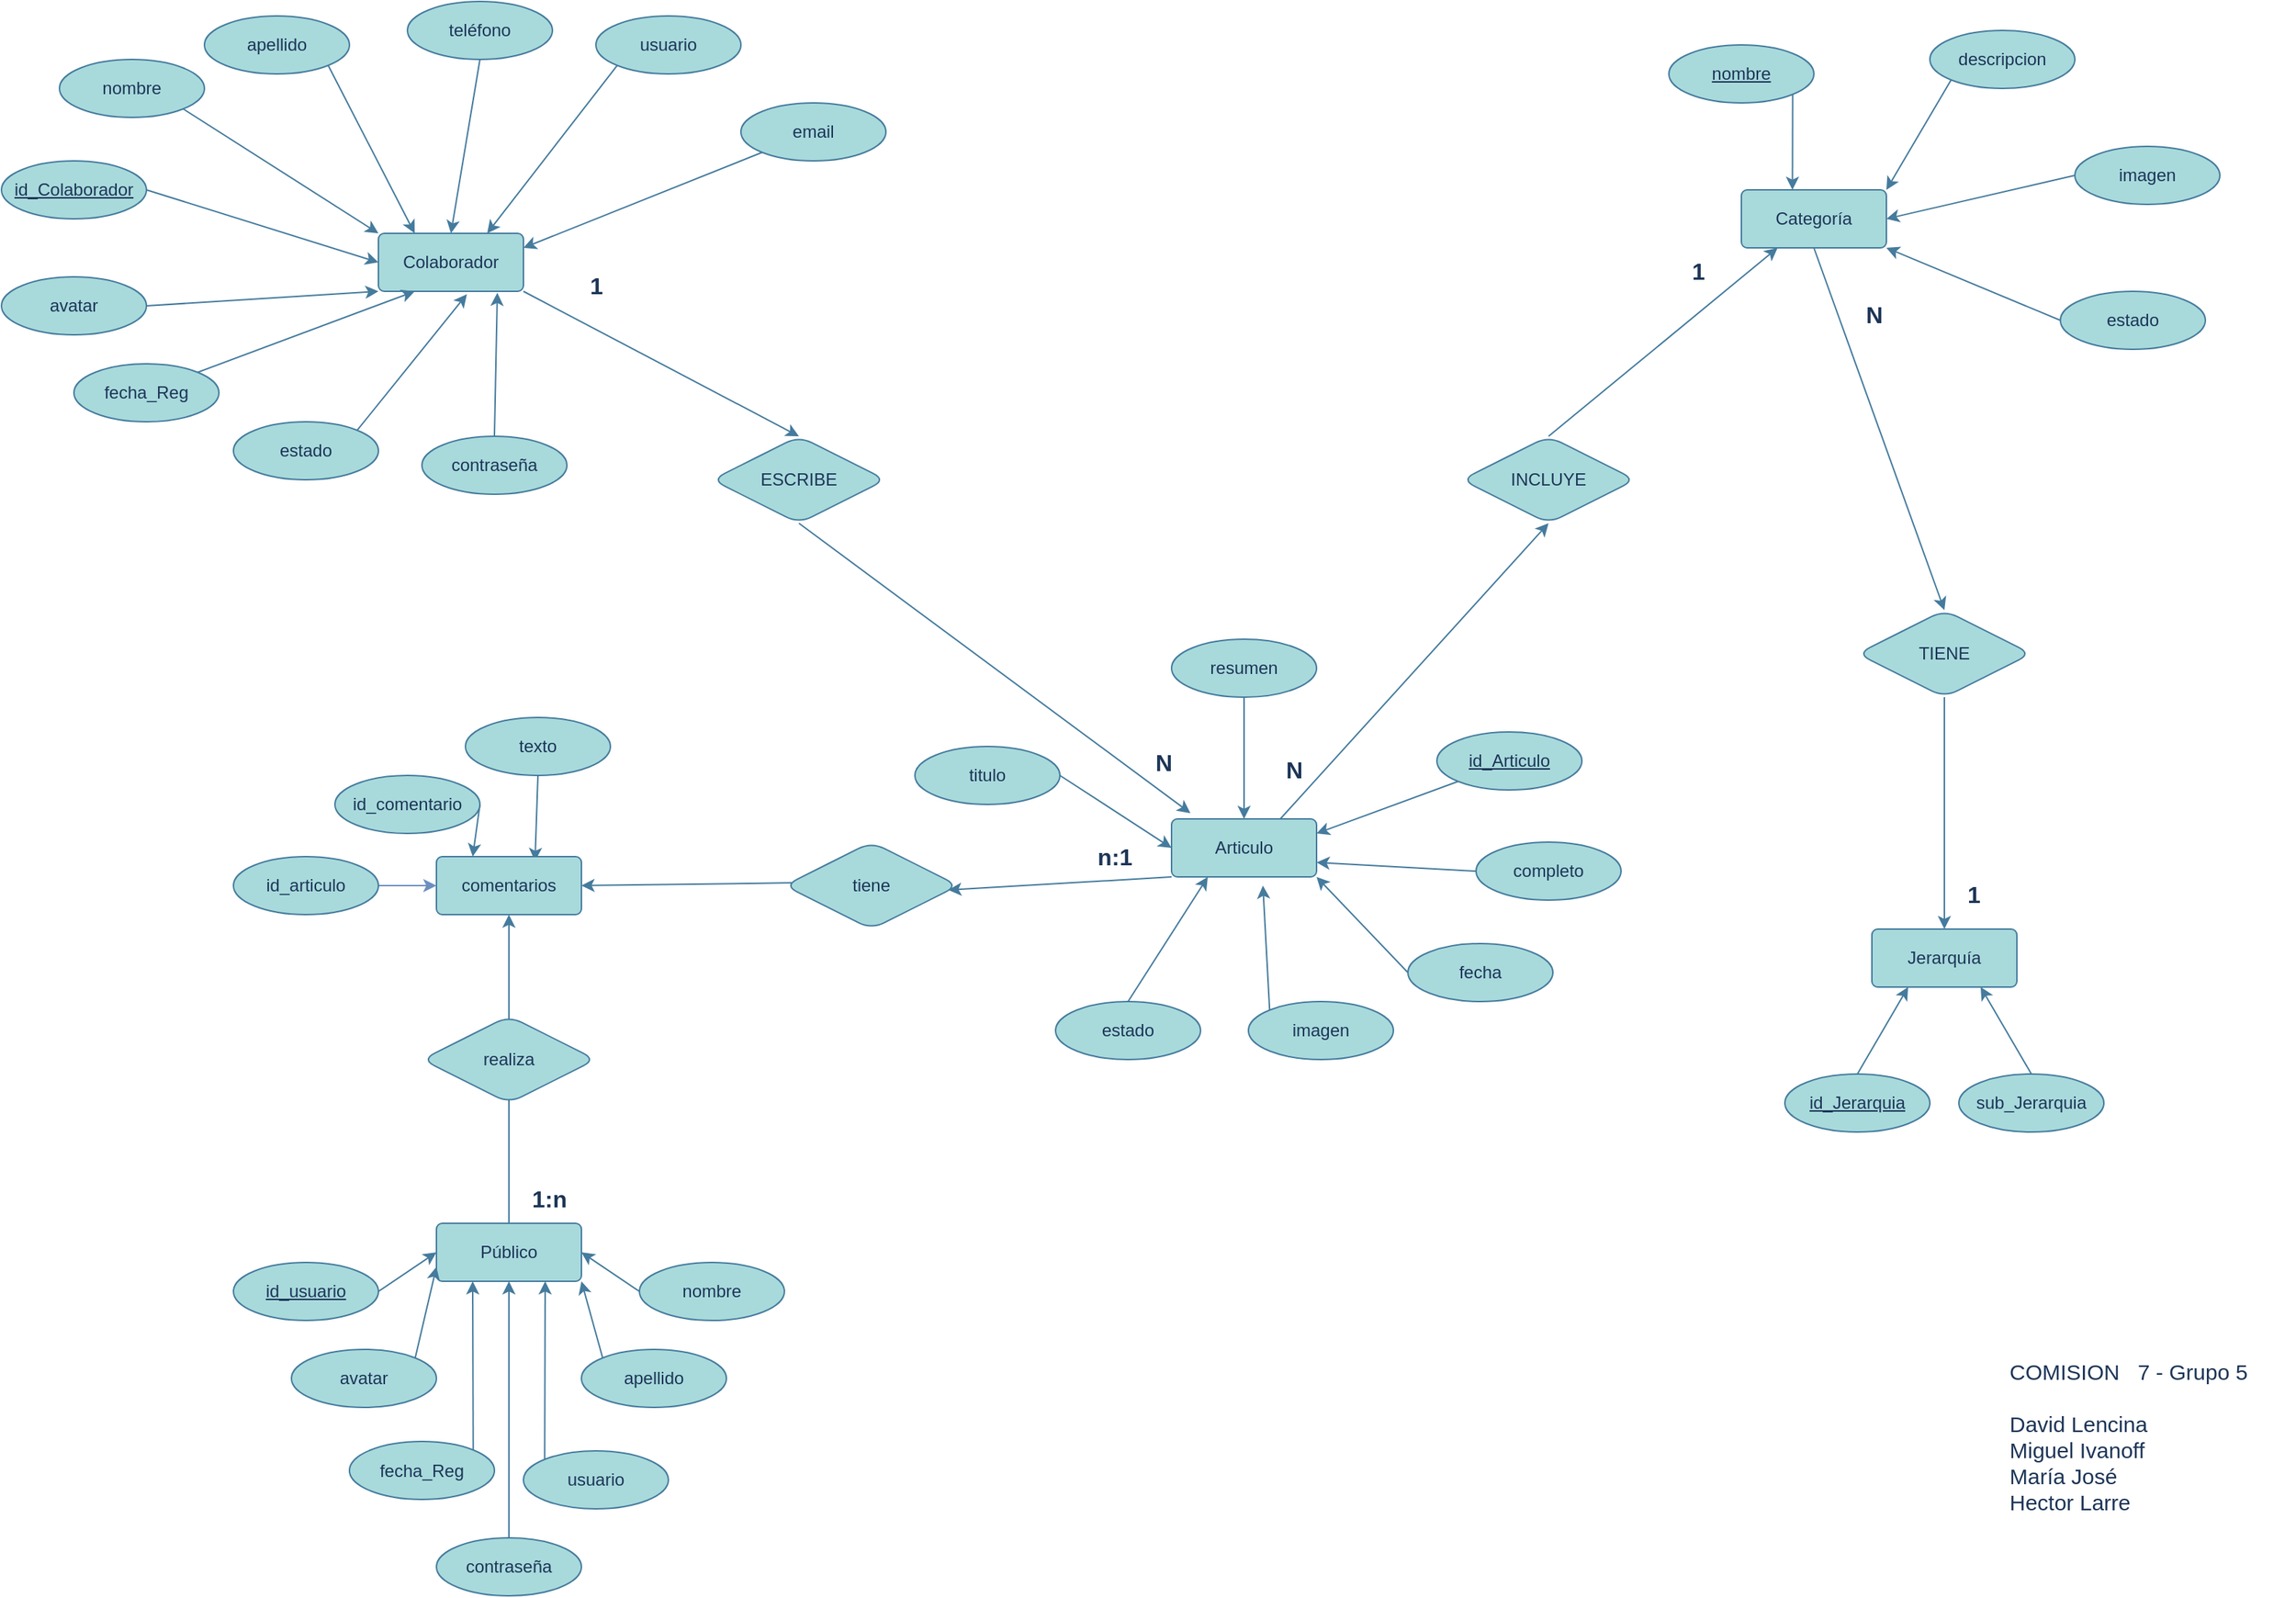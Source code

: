 <mxfile version="21.2.8" type="device">
  <diagram name="Página-1" id="KMNJWnfZoJ_QX7EdaWYS">
    <mxGraphModel dx="778" dy="512" grid="1" gridSize="10" guides="1" tooltips="1" connect="1" arrows="1" fold="1" page="1" pageScale="1" pageWidth="1654" pageHeight="1169" math="0" shadow="0">
      <root>
        <mxCell id="0" />
        <mxCell id="1" parent="0" />
        <mxCell id="n2WPIKl7ri1R_AjDJzSK-76" style="edgeStyle=none;rounded=1;orthogonalLoop=1;jettySize=auto;html=1;exitX=1;exitY=1;exitDx=0;exitDy=0;entryX=0.5;entryY=0;entryDx=0;entryDy=0;labelBackgroundColor=none;strokeColor=#457B9D;fontColor=default;" parent="1" source="n2WPIKl7ri1R_AjDJzSK-1" target="n2WPIKl7ri1R_AjDJzSK-75" edge="1">
          <mxGeometry relative="1" as="geometry" />
        </mxCell>
        <mxCell id="n2WPIKl7ri1R_AjDJzSK-1" value="Colaborador" style="rounded=1;arcSize=10;whiteSpace=wrap;html=1;align=center;labelBackgroundColor=none;fillColor=#A8DADC;strokeColor=#457B9D;fontColor=#1D3557;" parent="1" vertex="1">
          <mxGeometry x="310" y="200" width="100" height="40" as="geometry" />
        </mxCell>
        <mxCell id="n2WPIKl7ri1R_AjDJzSK-74" style="edgeStyle=none;rounded=1;orthogonalLoop=1;jettySize=auto;html=1;exitX=0.75;exitY=0;exitDx=0;exitDy=0;entryX=0.5;entryY=1;entryDx=0;entryDy=0;labelBackgroundColor=none;strokeColor=#457B9D;fontColor=default;" parent="1" source="n2WPIKl7ri1R_AjDJzSK-2" target="n2WPIKl7ri1R_AjDJzSK-72" edge="1">
          <mxGeometry relative="1" as="geometry" />
        </mxCell>
        <mxCell id="n2WPIKl7ri1R_AjDJzSK-2" value="Articulo" style="rounded=1;arcSize=10;whiteSpace=wrap;html=1;align=center;labelBackgroundColor=none;fillColor=#A8DADC;strokeColor=#457B9D;fontColor=#1D3557;" parent="1" vertex="1">
          <mxGeometry x="857" y="604" width="100" height="40" as="geometry" />
        </mxCell>
        <mxCell id="n2WPIKl7ri1R_AjDJzSK-79" style="edgeStyle=none;rounded=1;orthogonalLoop=1;jettySize=auto;html=1;exitX=0.5;exitY=0;exitDx=0;exitDy=0;entryX=0.5;entryY=1;entryDx=0;entryDy=0;labelBackgroundColor=none;strokeColor=#457B9D;fontColor=default;" parent="1" source="n2WPIKl7ri1R_AjDJzSK-3" target="0cG1t14JunBqy3VzTGJ5-1" edge="1">
          <mxGeometry relative="1" as="geometry" />
        </mxCell>
        <mxCell id="n2WPIKl7ri1R_AjDJzSK-3" value="Público" style="rounded=1;arcSize=10;whiteSpace=wrap;html=1;align=center;labelBackgroundColor=none;fillColor=#A8DADC;strokeColor=#457B9D;fontColor=#1D3557;" parent="1" vertex="1">
          <mxGeometry x="350" y="883" width="100" height="40" as="geometry" />
        </mxCell>
        <mxCell id="n2WPIKl7ri1R_AjDJzSK-71" style="edgeStyle=none;rounded=1;orthogonalLoop=1;jettySize=auto;html=1;exitX=0.5;exitY=1;exitDx=0;exitDy=0;entryX=0.5;entryY=0;entryDx=0;entryDy=0;labelBackgroundColor=none;strokeColor=#457B9D;fontColor=default;" parent="1" source="n2WPIKl7ri1R_AjDJzSK-4" target="n2WPIKl7ri1R_AjDJzSK-69" edge="1">
          <mxGeometry relative="1" as="geometry" />
        </mxCell>
        <mxCell id="n2WPIKl7ri1R_AjDJzSK-4" value="Categoría" style="rounded=1;arcSize=10;whiteSpace=wrap;html=1;align=center;labelBackgroundColor=none;fillColor=#A8DADC;strokeColor=#457B9D;fontColor=#1D3557;" parent="1" vertex="1">
          <mxGeometry x="1250" y="170" width="100" height="40" as="geometry" />
        </mxCell>
        <mxCell id="n2WPIKl7ri1R_AjDJzSK-5" value="Jerarquía" style="rounded=1;arcSize=10;whiteSpace=wrap;html=1;align=center;labelBackgroundColor=none;fillColor=#A8DADC;strokeColor=#457B9D;fontColor=#1D3557;" parent="1" vertex="1">
          <mxGeometry x="1340" y="680" width="100" height="40" as="geometry" />
        </mxCell>
        <mxCell id="n2WPIKl7ri1R_AjDJzSK-18" style="edgeStyle=none;rounded=1;orthogonalLoop=1;jettySize=auto;html=1;exitX=1;exitY=1;exitDx=0;exitDy=0;entryX=0;entryY=0;entryDx=0;entryDy=0;labelBackgroundColor=none;strokeColor=#457B9D;fontColor=default;" parent="1" source="n2WPIKl7ri1R_AjDJzSK-8" target="n2WPIKl7ri1R_AjDJzSK-1" edge="1">
          <mxGeometry relative="1" as="geometry" />
        </mxCell>
        <mxCell id="n2WPIKl7ri1R_AjDJzSK-8" value="nombre" style="ellipse;whiteSpace=wrap;html=1;align=center;labelBackgroundColor=none;fillColor=#A8DADC;strokeColor=#457B9D;fontColor=#1D3557;rounded=1;" parent="1" vertex="1">
          <mxGeometry x="90" y="80" width="100" height="40" as="geometry" />
        </mxCell>
        <mxCell id="n2WPIKl7ri1R_AjDJzSK-23" style="edgeStyle=none;rounded=1;orthogonalLoop=1;jettySize=auto;html=1;exitX=1;exitY=1;exitDx=0;exitDy=0;entryX=0.25;entryY=0;entryDx=0;entryDy=0;labelBackgroundColor=none;strokeColor=#457B9D;fontColor=default;" parent="1" source="n2WPIKl7ri1R_AjDJzSK-9" target="n2WPIKl7ri1R_AjDJzSK-1" edge="1">
          <mxGeometry relative="1" as="geometry" />
        </mxCell>
        <mxCell id="n2WPIKl7ri1R_AjDJzSK-9" value="apellido" style="ellipse;whiteSpace=wrap;html=1;align=center;labelBackgroundColor=none;fillColor=#A8DADC;strokeColor=#457B9D;fontColor=#1D3557;rounded=1;" parent="1" vertex="1">
          <mxGeometry x="190" y="50" width="100" height="40" as="geometry" />
        </mxCell>
        <mxCell id="n2WPIKl7ri1R_AjDJzSK-24" style="edgeStyle=none;rounded=1;orthogonalLoop=1;jettySize=auto;html=1;exitX=0.5;exitY=1;exitDx=0;exitDy=0;entryX=0.5;entryY=0;entryDx=0;entryDy=0;labelBackgroundColor=none;strokeColor=#457B9D;fontColor=default;" parent="1" source="n2WPIKl7ri1R_AjDJzSK-10" target="n2WPIKl7ri1R_AjDJzSK-1" edge="1">
          <mxGeometry relative="1" as="geometry" />
        </mxCell>
        <mxCell id="n2WPIKl7ri1R_AjDJzSK-10" value="teléfono" style="ellipse;whiteSpace=wrap;html=1;align=center;labelBackgroundColor=none;fillColor=#A8DADC;strokeColor=#457B9D;fontColor=#1D3557;rounded=1;" parent="1" vertex="1">
          <mxGeometry x="330" y="40" width="100" height="40" as="geometry" />
        </mxCell>
        <mxCell id="n2WPIKl7ri1R_AjDJzSK-25" style="edgeStyle=none;rounded=1;orthogonalLoop=1;jettySize=auto;html=1;exitX=0;exitY=1;exitDx=0;exitDy=0;entryX=0.75;entryY=0;entryDx=0;entryDy=0;labelBackgroundColor=none;strokeColor=#457B9D;fontColor=default;" parent="1" source="n2WPIKl7ri1R_AjDJzSK-11" target="n2WPIKl7ri1R_AjDJzSK-1" edge="1">
          <mxGeometry relative="1" as="geometry" />
        </mxCell>
        <mxCell id="n2WPIKl7ri1R_AjDJzSK-11" value="usuario" style="ellipse;whiteSpace=wrap;html=1;align=center;labelBackgroundColor=none;fillColor=#A8DADC;strokeColor=#457B9D;fontColor=#1D3557;rounded=1;" parent="1" vertex="1">
          <mxGeometry x="460" y="50" width="100" height="40" as="geometry" />
        </mxCell>
        <mxCell id="n2WPIKl7ri1R_AjDJzSK-26" style="edgeStyle=none;rounded=1;orthogonalLoop=1;jettySize=auto;html=1;exitX=0;exitY=1;exitDx=0;exitDy=0;entryX=1;entryY=0.25;entryDx=0;entryDy=0;labelBackgroundColor=none;strokeColor=#457B9D;fontColor=default;" parent="1" source="n2WPIKl7ri1R_AjDJzSK-12" target="n2WPIKl7ri1R_AjDJzSK-1" edge="1">
          <mxGeometry relative="1" as="geometry" />
        </mxCell>
        <mxCell id="n2WPIKl7ri1R_AjDJzSK-12" value="email" style="ellipse;whiteSpace=wrap;html=1;align=center;labelBackgroundColor=none;fillColor=#A8DADC;strokeColor=#457B9D;fontColor=#1D3557;rounded=1;" parent="1" vertex="1">
          <mxGeometry x="560" y="110" width="100" height="40" as="geometry" />
        </mxCell>
        <mxCell id="n2WPIKl7ri1R_AjDJzSK-20" style="edgeStyle=none;rounded=1;orthogonalLoop=1;jettySize=auto;html=1;exitX=0.5;exitY=0;exitDx=0;exitDy=0;entryX=0.82;entryY=1.025;entryDx=0;entryDy=0;entryPerimeter=0;labelBackgroundColor=none;strokeColor=#457B9D;fontColor=default;" parent="1" source="n2WPIKl7ri1R_AjDJzSK-13" target="n2WPIKl7ri1R_AjDJzSK-1" edge="1">
          <mxGeometry relative="1" as="geometry" />
        </mxCell>
        <mxCell id="n2WPIKl7ri1R_AjDJzSK-13" value="contraseña" style="ellipse;whiteSpace=wrap;html=1;align=center;labelBackgroundColor=none;fillColor=#A8DADC;strokeColor=#457B9D;fontColor=#1D3557;rounded=1;" parent="1" vertex="1">
          <mxGeometry x="340" y="340" width="100" height="40" as="geometry" />
        </mxCell>
        <mxCell id="n2WPIKl7ri1R_AjDJzSK-21" style="edgeStyle=none;rounded=1;orthogonalLoop=1;jettySize=auto;html=1;exitX=1;exitY=0;exitDx=0;exitDy=0;entryX=0.61;entryY=1.05;entryDx=0;entryDy=0;entryPerimeter=0;labelBackgroundColor=none;strokeColor=#457B9D;fontColor=default;" parent="1" source="n2WPIKl7ri1R_AjDJzSK-14" target="n2WPIKl7ri1R_AjDJzSK-1" edge="1">
          <mxGeometry relative="1" as="geometry" />
        </mxCell>
        <mxCell id="n2WPIKl7ri1R_AjDJzSK-14" value="estado" style="ellipse;whiteSpace=wrap;html=1;align=center;labelBackgroundColor=none;fillColor=#A8DADC;strokeColor=#457B9D;fontColor=#1D3557;rounded=1;" parent="1" vertex="1">
          <mxGeometry x="210" y="330" width="100" height="40" as="geometry" />
        </mxCell>
        <mxCell id="n2WPIKl7ri1R_AjDJzSK-22" style="edgeStyle=none;rounded=1;orthogonalLoop=1;jettySize=auto;html=1;exitX=1;exitY=0;exitDx=0;exitDy=0;entryX=0.25;entryY=1;entryDx=0;entryDy=0;labelBackgroundColor=none;strokeColor=#457B9D;fontColor=default;" parent="1" source="n2WPIKl7ri1R_AjDJzSK-15" target="n2WPIKl7ri1R_AjDJzSK-1" edge="1">
          <mxGeometry relative="1" as="geometry" />
        </mxCell>
        <mxCell id="n2WPIKl7ri1R_AjDJzSK-15" value="fecha_Reg" style="ellipse;whiteSpace=wrap;html=1;align=center;labelBackgroundColor=none;fillColor=#A8DADC;strokeColor=#457B9D;fontColor=#1D3557;rounded=1;" parent="1" vertex="1">
          <mxGeometry x="100" y="290" width="100" height="40" as="geometry" />
        </mxCell>
        <mxCell id="n2WPIKl7ri1R_AjDJzSK-19" style="edgeStyle=none;rounded=1;orthogonalLoop=1;jettySize=auto;html=1;exitX=1;exitY=0.5;exitDx=0;exitDy=0;entryX=0;entryY=1;entryDx=0;entryDy=0;labelBackgroundColor=none;strokeColor=#457B9D;fontColor=default;" parent="1" source="n2WPIKl7ri1R_AjDJzSK-16" target="n2WPIKl7ri1R_AjDJzSK-1" edge="1">
          <mxGeometry relative="1" as="geometry" />
        </mxCell>
        <mxCell id="n2WPIKl7ri1R_AjDJzSK-16" value="avatar" style="ellipse;whiteSpace=wrap;html=1;align=center;labelBackgroundColor=none;fillColor=#A8DADC;strokeColor=#457B9D;fontColor=#1D3557;rounded=1;" parent="1" vertex="1">
          <mxGeometry x="50" y="230" width="100" height="40" as="geometry" />
        </mxCell>
        <mxCell id="n2WPIKl7ri1R_AjDJzSK-31" style="edgeStyle=none;rounded=1;orthogonalLoop=1;jettySize=auto;html=1;exitX=0;exitY=1;exitDx=0;exitDy=0;entryX=1;entryY=0;entryDx=0;entryDy=0;labelBackgroundColor=none;strokeColor=#457B9D;fontColor=default;" parent="1" source="n2WPIKl7ri1R_AjDJzSK-28" target="n2WPIKl7ri1R_AjDJzSK-4" edge="1">
          <mxGeometry relative="1" as="geometry" />
        </mxCell>
        <mxCell id="n2WPIKl7ri1R_AjDJzSK-28" value="descripcion" style="ellipse;whiteSpace=wrap;html=1;align=center;labelBackgroundColor=none;fillColor=#A8DADC;strokeColor=#457B9D;fontColor=#1D3557;rounded=1;" parent="1" vertex="1">
          <mxGeometry x="1380" y="60" width="100" height="40" as="geometry" />
        </mxCell>
        <mxCell id="n2WPIKl7ri1R_AjDJzSK-32" style="edgeStyle=none;rounded=1;orthogonalLoop=1;jettySize=auto;html=1;exitX=0;exitY=0.5;exitDx=0;exitDy=0;entryX=1;entryY=0.5;entryDx=0;entryDy=0;labelBackgroundColor=none;strokeColor=#457B9D;fontColor=default;" parent="1" source="n2WPIKl7ri1R_AjDJzSK-29" target="n2WPIKl7ri1R_AjDJzSK-4" edge="1">
          <mxGeometry relative="1" as="geometry" />
        </mxCell>
        <mxCell id="n2WPIKl7ri1R_AjDJzSK-29" value="imagen" style="ellipse;whiteSpace=wrap;html=1;align=center;labelBackgroundColor=none;fillColor=#A8DADC;strokeColor=#457B9D;fontColor=#1D3557;rounded=1;" parent="1" vertex="1">
          <mxGeometry x="1480" y="140" width="100" height="40" as="geometry" />
        </mxCell>
        <mxCell id="n2WPIKl7ri1R_AjDJzSK-33" style="edgeStyle=none;rounded=1;orthogonalLoop=1;jettySize=auto;html=1;exitX=0;exitY=0.5;exitDx=0;exitDy=0;entryX=1;entryY=1;entryDx=0;entryDy=0;labelBackgroundColor=none;strokeColor=#457B9D;fontColor=default;" parent="1" source="n2WPIKl7ri1R_AjDJzSK-30" target="n2WPIKl7ri1R_AjDJzSK-4" edge="1">
          <mxGeometry relative="1" as="geometry" />
        </mxCell>
        <mxCell id="n2WPIKl7ri1R_AjDJzSK-30" value="estado" style="ellipse;whiteSpace=wrap;html=1;align=center;labelBackgroundColor=none;fillColor=#A8DADC;strokeColor=#457B9D;fontColor=#1D3557;rounded=1;" parent="1" vertex="1">
          <mxGeometry x="1470" y="240" width="100" height="40" as="geometry" />
        </mxCell>
        <mxCell id="n2WPIKl7ri1R_AjDJzSK-47" style="edgeStyle=none;rounded=1;orthogonalLoop=1;jettySize=auto;html=1;exitX=1;exitY=0.5;exitDx=0;exitDy=0;entryX=0;entryY=0.5;entryDx=0;entryDy=0;labelBackgroundColor=none;strokeColor=#457B9D;fontColor=default;" parent="1" source="n2WPIKl7ri1R_AjDJzSK-35" target="n2WPIKl7ri1R_AjDJzSK-2" edge="1">
          <mxGeometry relative="1" as="geometry" />
        </mxCell>
        <mxCell id="n2WPIKl7ri1R_AjDJzSK-35" value="titulo" style="ellipse;whiteSpace=wrap;html=1;align=center;labelBackgroundColor=none;fillColor=#A8DADC;strokeColor=#457B9D;fontColor=#1D3557;rounded=1;" parent="1" vertex="1">
          <mxGeometry x="680" y="554" width="100" height="40" as="geometry" />
        </mxCell>
        <mxCell id="n2WPIKl7ri1R_AjDJzSK-42" style="edgeStyle=none;rounded=1;orthogonalLoop=1;jettySize=auto;html=1;exitX=0.5;exitY=1;exitDx=0;exitDy=0;entryX=0.5;entryY=0;entryDx=0;entryDy=0;labelBackgroundColor=none;strokeColor=#457B9D;fontColor=default;" parent="1" target="n2WPIKl7ri1R_AjDJzSK-2" edge="1">
          <mxGeometry relative="1" as="geometry">
            <mxPoint x="907" y="500.0" as="sourcePoint" />
          </mxGeometry>
        </mxCell>
        <mxCell id="n2WPIKl7ri1R_AjDJzSK-43" style="edgeStyle=none;rounded=1;orthogonalLoop=1;jettySize=auto;html=1;exitX=0;exitY=0.5;exitDx=0;exitDy=0;entryX=1;entryY=0.75;entryDx=0;entryDy=0;labelBackgroundColor=none;strokeColor=#457B9D;fontColor=default;" parent="1" source="n2WPIKl7ri1R_AjDJzSK-37" target="n2WPIKl7ri1R_AjDJzSK-2" edge="1">
          <mxGeometry relative="1" as="geometry" />
        </mxCell>
        <mxCell id="n2WPIKl7ri1R_AjDJzSK-37" value="completo" style="ellipse;whiteSpace=wrap;html=1;align=center;labelBackgroundColor=none;fillColor=#A8DADC;strokeColor=#457B9D;fontColor=#1D3557;rounded=1;" parent="1" vertex="1">
          <mxGeometry x="1067" y="620" width="100" height="40" as="geometry" />
        </mxCell>
        <mxCell id="n2WPIKl7ri1R_AjDJzSK-44" style="edgeStyle=none;rounded=1;orthogonalLoop=1;jettySize=auto;html=1;exitX=0;exitY=0.5;exitDx=0;exitDy=0;entryX=1;entryY=1;entryDx=0;entryDy=0;labelBackgroundColor=none;strokeColor=#457B9D;fontColor=default;" parent="1" source="n2WPIKl7ri1R_AjDJzSK-38" target="n2WPIKl7ri1R_AjDJzSK-2" edge="1">
          <mxGeometry relative="1" as="geometry" />
        </mxCell>
        <mxCell id="n2WPIKl7ri1R_AjDJzSK-38" value="fecha" style="ellipse;whiteSpace=wrap;html=1;align=center;labelBackgroundColor=none;fillColor=#A8DADC;strokeColor=#457B9D;fontColor=#1D3557;rounded=1;" parent="1" vertex="1">
          <mxGeometry x="1020" y="690" width="100" height="40" as="geometry" />
        </mxCell>
        <mxCell id="n2WPIKl7ri1R_AjDJzSK-45" style="edgeStyle=none;rounded=1;orthogonalLoop=1;jettySize=auto;html=1;exitX=0;exitY=0;exitDx=0;exitDy=0;labelBackgroundColor=none;strokeColor=#457B9D;fontColor=default;" parent="1" source="n2WPIKl7ri1R_AjDJzSK-39" edge="1">
          <mxGeometry relative="1" as="geometry">
            <mxPoint x="920" y="650" as="targetPoint" />
          </mxGeometry>
        </mxCell>
        <mxCell id="n2WPIKl7ri1R_AjDJzSK-39" value="imagen" style="ellipse;whiteSpace=wrap;html=1;align=center;labelBackgroundColor=none;fillColor=#A8DADC;strokeColor=#457B9D;fontColor=#1D3557;rounded=1;" parent="1" vertex="1">
          <mxGeometry x="910" y="730" width="100" height="40" as="geometry" />
        </mxCell>
        <mxCell id="n2WPIKl7ri1R_AjDJzSK-46" style="edgeStyle=none;rounded=1;orthogonalLoop=1;jettySize=auto;html=1;exitX=0.5;exitY=0;exitDx=0;exitDy=0;entryX=0.25;entryY=1;entryDx=0;entryDy=0;labelBackgroundColor=none;strokeColor=#457B9D;fontColor=default;" parent="1" source="n2WPIKl7ri1R_AjDJzSK-40" target="n2WPIKl7ri1R_AjDJzSK-2" edge="1">
          <mxGeometry relative="1" as="geometry" />
        </mxCell>
        <mxCell id="n2WPIKl7ri1R_AjDJzSK-40" value="estado" style="ellipse;whiteSpace=wrap;html=1;align=center;labelBackgroundColor=none;fillColor=#A8DADC;strokeColor=#457B9D;fontColor=#1D3557;rounded=1;" parent="1" vertex="1">
          <mxGeometry x="777" y="730" width="100" height="40" as="geometry" />
        </mxCell>
        <mxCell id="n2WPIKl7ri1R_AjDJzSK-63" style="edgeStyle=none;rounded=1;orthogonalLoop=1;jettySize=auto;html=1;exitX=0;exitY=0.5;exitDx=0;exitDy=0;entryX=1;entryY=0.5;entryDx=0;entryDy=0;labelBackgroundColor=none;strokeColor=#457B9D;fontColor=default;" parent="1" source="n2WPIKl7ri1R_AjDJzSK-48" target="n2WPIKl7ri1R_AjDJzSK-3" edge="1">
          <mxGeometry relative="1" as="geometry" />
        </mxCell>
        <mxCell id="n2WPIKl7ri1R_AjDJzSK-48" value="nombre" style="ellipse;whiteSpace=wrap;html=1;align=center;labelBackgroundColor=none;fillColor=#A8DADC;strokeColor=#457B9D;fontColor=#1D3557;rounded=1;" parent="1" vertex="1">
          <mxGeometry x="490" y="910" width="100" height="40" as="geometry" />
        </mxCell>
        <mxCell id="n2WPIKl7ri1R_AjDJzSK-62" style="edgeStyle=none;rounded=1;orthogonalLoop=1;jettySize=auto;html=1;exitX=0;exitY=0;exitDx=0;exitDy=0;entryX=1;entryY=1;entryDx=0;entryDy=0;labelBackgroundColor=none;strokeColor=#457B9D;fontColor=default;" parent="1" source="n2WPIKl7ri1R_AjDJzSK-49" target="n2WPIKl7ri1R_AjDJzSK-3" edge="1">
          <mxGeometry relative="1" as="geometry" />
        </mxCell>
        <mxCell id="n2WPIKl7ri1R_AjDJzSK-49" value="apellido" style="ellipse;whiteSpace=wrap;html=1;align=center;labelBackgroundColor=none;fillColor=#A8DADC;strokeColor=#457B9D;fontColor=#1D3557;rounded=1;" parent="1" vertex="1">
          <mxGeometry x="450" y="970" width="100" height="40" as="geometry" />
        </mxCell>
        <mxCell id="n2WPIKl7ri1R_AjDJzSK-61" style="edgeStyle=none;rounded=1;orthogonalLoop=1;jettySize=auto;html=1;exitX=0;exitY=0;exitDx=0;exitDy=0;entryX=0.75;entryY=1;entryDx=0;entryDy=0;labelBackgroundColor=none;strokeColor=#457B9D;fontColor=default;" parent="1" source="n2WPIKl7ri1R_AjDJzSK-50" target="n2WPIKl7ri1R_AjDJzSK-3" edge="1">
          <mxGeometry relative="1" as="geometry" />
        </mxCell>
        <mxCell id="n2WPIKl7ri1R_AjDJzSK-50" value="usuario" style="ellipse;whiteSpace=wrap;html=1;align=center;labelBackgroundColor=none;fillColor=#A8DADC;strokeColor=#457B9D;fontColor=#1D3557;rounded=1;" parent="1" vertex="1">
          <mxGeometry x="410" y="1040" width="100" height="40" as="geometry" />
        </mxCell>
        <mxCell id="n2WPIKl7ri1R_AjDJzSK-60" style="edgeStyle=none;rounded=1;orthogonalLoop=1;jettySize=auto;html=1;exitX=0.5;exitY=0;exitDx=0;exitDy=0;labelBackgroundColor=none;strokeColor=#457B9D;fontColor=default;" parent="1" source="n2WPIKl7ri1R_AjDJzSK-51" target="n2WPIKl7ri1R_AjDJzSK-3" edge="1">
          <mxGeometry relative="1" as="geometry" />
        </mxCell>
        <mxCell id="n2WPIKl7ri1R_AjDJzSK-51" value="contraseña" style="ellipse;whiteSpace=wrap;html=1;align=center;labelBackgroundColor=none;fillColor=#A8DADC;strokeColor=#457B9D;fontColor=#1D3557;rounded=1;" parent="1" vertex="1">
          <mxGeometry x="350" y="1100" width="100" height="40" as="geometry" />
        </mxCell>
        <mxCell id="n2WPIKl7ri1R_AjDJzSK-59" style="edgeStyle=none;rounded=1;orthogonalLoop=1;jettySize=auto;html=1;exitX=1;exitY=0;exitDx=0;exitDy=0;entryX=0.25;entryY=1;entryDx=0;entryDy=0;labelBackgroundColor=none;strokeColor=#457B9D;fontColor=default;" parent="1" source="n2WPIKl7ri1R_AjDJzSK-52" target="n2WPIKl7ri1R_AjDJzSK-3" edge="1">
          <mxGeometry relative="1" as="geometry" />
        </mxCell>
        <mxCell id="n2WPIKl7ri1R_AjDJzSK-52" value="fecha_Reg" style="ellipse;whiteSpace=wrap;html=1;align=center;labelBackgroundColor=none;fillColor=#A8DADC;strokeColor=#457B9D;fontColor=#1D3557;rounded=1;" parent="1" vertex="1">
          <mxGeometry x="290" y="1033.5" width="100" height="40" as="geometry" />
        </mxCell>
        <mxCell id="n2WPIKl7ri1R_AjDJzSK-58" style="edgeStyle=none;rounded=1;orthogonalLoop=1;jettySize=auto;html=1;exitX=1;exitY=0;exitDx=0;exitDy=0;entryX=0;entryY=0.75;entryDx=0;entryDy=0;labelBackgroundColor=none;strokeColor=#457B9D;fontColor=default;" parent="1" source="n2WPIKl7ri1R_AjDJzSK-53" target="n2WPIKl7ri1R_AjDJzSK-3" edge="1">
          <mxGeometry relative="1" as="geometry" />
        </mxCell>
        <mxCell id="n2WPIKl7ri1R_AjDJzSK-53" value="avatar" style="ellipse;whiteSpace=wrap;html=1;align=center;labelBackgroundColor=none;fillColor=#A8DADC;strokeColor=#457B9D;fontColor=#1D3557;rounded=1;" parent="1" vertex="1">
          <mxGeometry x="250" y="970" width="100" height="40" as="geometry" />
        </mxCell>
        <mxCell id="n2WPIKl7ri1R_AjDJzSK-57" style="edgeStyle=none;rounded=1;orthogonalLoop=1;jettySize=auto;html=1;entryX=1;entryY=0.5;entryDx=0;entryDy=0;labelBackgroundColor=none;strokeColor=#457B9D;fontColor=default;exitX=0.075;exitY=0.467;exitDx=0;exitDy=0;exitPerimeter=0;" parent="1" source="n2WPIKl7ri1R_AjDJzSK-78" target="0cG1t14JunBqy3VzTGJ5-1" edge="1">
          <mxGeometry relative="1" as="geometry">
            <mxPoint x="230" y="920" as="sourcePoint" />
            <Array as="points" />
          </mxGeometry>
        </mxCell>
        <mxCell id="n2WPIKl7ri1R_AjDJzSK-64" style="edgeStyle=none;rounded=1;orthogonalLoop=1;jettySize=auto;html=1;exitX=1;exitY=0.5;exitDx=0;exitDy=0;entryX=0.25;entryY=0;entryDx=0;entryDy=0;labelBackgroundColor=none;strokeColor=#457B9D;fontColor=default;" parent="1" source="n2WPIKl7ri1R_AjDJzSK-55" target="0cG1t14JunBqy3VzTGJ5-1" edge="1">
          <mxGeometry relative="1" as="geometry">
            <mxPoint x="65.355" y="854.142" as="sourcePoint" />
            <mxPoint x="37.4" y="901.56" as="targetPoint" />
          </mxGeometry>
        </mxCell>
        <mxCell id="n2WPIKl7ri1R_AjDJzSK-55" value="id_comentario" style="ellipse;whiteSpace=wrap;html=1;align=center;labelBackgroundColor=none;fillColor=#A8DADC;strokeColor=#457B9D;fontColor=#1D3557;rounded=1;" parent="1" vertex="1">
          <mxGeometry x="280" y="574" width="100" height="40" as="geometry" />
        </mxCell>
        <mxCell id="n2WPIKl7ri1R_AjDJzSK-66" style="edgeStyle=none;rounded=1;orthogonalLoop=1;jettySize=auto;html=1;exitX=0.5;exitY=1;exitDx=0;exitDy=0;entryX=0.68;entryY=0.075;entryDx=0;entryDy=0;entryPerimeter=0;labelBackgroundColor=none;strokeColor=#457B9D;fontColor=default;" parent="1" source="n2WPIKl7ri1R_AjDJzSK-56" target="0cG1t14JunBqy3VzTGJ5-1" edge="1">
          <mxGeometry relative="1" as="geometry">
            <mxPoint x="80" y="900" as="targetPoint" />
          </mxGeometry>
        </mxCell>
        <mxCell id="n2WPIKl7ri1R_AjDJzSK-56" value="texto" style="ellipse;whiteSpace=wrap;html=1;align=center;labelBackgroundColor=none;fillColor=#A8DADC;strokeColor=#457B9D;fontColor=#1D3557;rounded=1;" parent="1" vertex="1">
          <mxGeometry x="370" y="534" width="100" height="40" as="geometry" />
        </mxCell>
        <mxCell id="n2WPIKl7ri1R_AjDJzSK-108" style="edgeStyle=none;rounded=1;orthogonalLoop=1;jettySize=auto;html=1;exitX=0.5;exitY=0;exitDx=0;exitDy=0;entryX=0.75;entryY=1;entryDx=0;entryDy=0;labelBackgroundColor=none;strokeColor=#457B9D;fontColor=default;" parent="1" source="n2WPIKl7ri1R_AjDJzSK-67" target="n2WPIKl7ri1R_AjDJzSK-5" edge="1">
          <mxGeometry relative="1" as="geometry" />
        </mxCell>
        <mxCell id="n2WPIKl7ri1R_AjDJzSK-67" value="sub_Jerarquia" style="ellipse;whiteSpace=wrap;html=1;align=center;labelBackgroundColor=none;fillColor=#A8DADC;strokeColor=#457B9D;fontColor=#1D3557;rounded=1;" parent="1" vertex="1">
          <mxGeometry x="1400" y="780" width="100" height="40" as="geometry" />
        </mxCell>
        <mxCell id="n2WPIKl7ri1R_AjDJzSK-70" style="edgeStyle=none;rounded=1;orthogonalLoop=1;jettySize=auto;html=1;exitX=0.5;exitY=1;exitDx=0;exitDy=0;labelBackgroundColor=none;strokeColor=#457B9D;fontColor=default;" parent="1" source="n2WPIKl7ri1R_AjDJzSK-69" target="n2WPIKl7ri1R_AjDJzSK-5" edge="1">
          <mxGeometry relative="1" as="geometry" />
        </mxCell>
        <mxCell id="n2WPIKl7ri1R_AjDJzSK-69" value="TIENE" style="shape=rhombus;perimeter=rhombusPerimeter;whiteSpace=wrap;html=1;align=center;labelBackgroundColor=none;fillColor=#A8DADC;strokeColor=#457B9D;fontColor=#1D3557;rounded=1;" parent="1" vertex="1">
          <mxGeometry x="1330" y="460" width="120" height="60" as="geometry" />
        </mxCell>
        <mxCell id="n2WPIKl7ri1R_AjDJzSK-110" style="edgeStyle=none;rounded=0;orthogonalLoop=1;jettySize=auto;html=1;exitX=0.5;exitY=0;exitDx=0;exitDy=0;entryX=0.25;entryY=1;entryDx=0;entryDy=0;strokeColor=#457B9D;fontColor=default;labelBackgroundColor=none;" parent="1" source="n2WPIKl7ri1R_AjDJzSK-72" target="n2WPIKl7ri1R_AjDJzSK-4" edge="1">
          <mxGeometry relative="1" as="geometry" />
        </mxCell>
        <mxCell id="n2WPIKl7ri1R_AjDJzSK-72" value="INCLUYE" style="shape=rhombus;perimeter=rhombusPerimeter;whiteSpace=wrap;html=1;align=center;labelBackgroundColor=none;fillColor=#A8DADC;strokeColor=#457B9D;fontColor=#1D3557;rounded=1;" parent="1" vertex="1">
          <mxGeometry x="1057" y="340" width="120" height="60" as="geometry" />
        </mxCell>
        <mxCell id="n2WPIKl7ri1R_AjDJzSK-77" style="edgeStyle=none;rounded=1;orthogonalLoop=1;jettySize=auto;html=1;exitX=0.5;exitY=1;exitDx=0;exitDy=0;entryX=0.13;entryY=-0.1;entryDx=0;entryDy=0;entryPerimeter=0;labelBackgroundColor=none;strokeColor=#457B9D;fontColor=default;" parent="1" source="n2WPIKl7ri1R_AjDJzSK-75" target="n2WPIKl7ri1R_AjDJzSK-2" edge="1">
          <mxGeometry relative="1" as="geometry">
            <mxPoint x="680" y="460" as="sourcePoint" />
          </mxGeometry>
        </mxCell>
        <mxCell id="n2WPIKl7ri1R_AjDJzSK-75" value="ESCRIBE" style="shape=rhombus;perimeter=rhombusPerimeter;whiteSpace=wrap;html=1;align=center;labelBackgroundColor=none;fillColor=#A8DADC;strokeColor=#457B9D;fontColor=#1D3557;rounded=1;" parent="1" vertex="1">
          <mxGeometry x="540" y="340" width="120" height="60" as="geometry" />
        </mxCell>
        <mxCell id="n2WPIKl7ri1R_AjDJzSK-80" style="edgeStyle=none;rounded=1;orthogonalLoop=1;jettySize=auto;html=1;entryX=0.942;entryY=0.55;entryDx=0;entryDy=0;labelBackgroundColor=none;strokeColor=#457B9D;fontColor=default;exitX=0;exitY=1;exitDx=0;exitDy=0;entryPerimeter=0;" parent="1" source="n2WPIKl7ri1R_AjDJzSK-2" target="n2WPIKl7ri1R_AjDJzSK-78" edge="1">
          <mxGeometry relative="1" as="geometry">
            <mxPoint x="720" y="690" as="sourcePoint" />
          </mxGeometry>
        </mxCell>
        <mxCell id="n2WPIKl7ri1R_AjDJzSK-78" value="tiene" style="shape=rhombus;perimeter=rhombusPerimeter;whiteSpace=wrap;html=1;align=center;labelBackgroundColor=none;fillColor=#A8DADC;strokeColor=#457B9D;fontColor=#1D3557;rounded=1;" parent="1" vertex="1">
          <mxGeometry x="590" y="620" width="120" height="60" as="geometry" />
        </mxCell>
        <mxCell id="n2WPIKl7ri1R_AjDJzSK-81" value="resumen" style="ellipse;whiteSpace=wrap;html=1;align=center;labelBackgroundColor=none;fillColor=#A8DADC;strokeColor=#457B9D;fontColor=#1D3557;rounded=1;" parent="1" vertex="1">
          <mxGeometry x="857" y="480" width="100" height="40" as="geometry" />
        </mxCell>
        <mxCell id="n2WPIKl7ri1R_AjDJzSK-86" style="edgeStyle=none;rounded=1;orthogonalLoop=1;jettySize=auto;html=1;exitX=1;exitY=1;exitDx=0;exitDy=0;entryX=0.352;entryY=0;entryDx=0;entryDy=0;entryPerimeter=0;labelBackgroundColor=none;strokeColor=#457B9D;fontColor=default;" parent="1" source="n2WPIKl7ri1R_AjDJzSK-84" target="n2WPIKl7ri1R_AjDJzSK-4" edge="1">
          <mxGeometry relative="1" as="geometry" />
        </mxCell>
        <mxCell id="n2WPIKl7ri1R_AjDJzSK-84" value="nombre" style="ellipse;whiteSpace=wrap;html=1;align=center;fontStyle=4;labelBackgroundColor=none;fillColor=#A8DADC;strokeColor=#457B9D;fontColor=#1D3557;rounded=1;" parent="1" vertex="1">
          <mxGeometry x="1200" y="70" width="100" height="40" as="geometry" />
        </mxCell>
        <mxCell id="n2WPIKl7ri1R_AjDJzSK-88" style="edgeStyle=none;rounded=1;orthogonalLoop=1;jettySize=auto;html=1;exitX=1;exitY=0.5;exitDx=0;exitDy=0;entryX=0;entryY=0.5;entryDx=0;entryDy=0;labelBackgroundColor=none;strokeColor=#457B9D;fontColor=default;" parent="1" source="n2WPIKl7ri1R_AjDJzSK-87" target="n2WPIKl7ri1R_AjDJzSK-3" edge="1">
          <mxGeometry relative="1" as="geometry" />
        </mxCell>
        <mxCell id="n2WPIKl7ri1R_AjDJzSK-87" value="id_usuario" style="ellipse;whiteSpace=wrap;html=1;align=center;fontStyle=4;labelBackgroundColor=none;fillColor=#A8DADC;strokeColor=#457B9D;fontColor=#1D3557;rounded=1;" parent="1" vertex="1">
          <mxGeometry x="210" y="910" width="100" height="40" as="geometry" />
        </mxCell>
        <mxCell id="n2WPIKl7ri1R_AjDJzSK-92" style="edgeStyle=none;rounded=1;orthogonalLoop=1;jettySize=auto;html=1;exitX=0;exitY=1;exitDx=0;exitDy=0;entryX=1;entryY=0.25;entryDx=0;entryDy=0;labelBackgroundColor=none;strokeColor=#457B9D;fontColor=default;" parent="1" source="n2WPIKl7ri1R_AjDJzSK-91" target="n2WPIKl7ri1R_AjDJzSK-2" edge="1">
          <mxGeometry relative="1" as="geometry" />
        </mxCell>
        <mxCell id="n2WPIKl7ri1R_AjDJzSK-91" value="id_Articulo" style="ellipse;whiteSpace=wrap;html=1;align=center;fontStyle=4;labelBackgroundColor=none;fillColor=#A8DADC;strokeColor=#457B9D;fontColor=#1D3557;rounded=1;" parent="1" vertex="1">
          <mxGeometry x="1040" y="544" width="100" height="40" as="geometry" />
        </mxCell>
        <mxCell id="n2WPIKl7ri1R_AjDJzSK-93" value="&lt;font style=&quot;font-size: 16px;&quot;&gt;&lt;b&gt;N&lt;/b&gt;&lt;/font&gt;" style="text;strokeColor=none;fillColor=none;spacingLeft=4;spacingRight=4;overflow=hidden;rotatable=0;points=[[0,0.5],[1,0.5]];portConstraint=eastwest;fontSize=12;whiteSpace=wrap;html=1;labelBackgroundColor=none;fontColor=#1D3557;rounded=1;" parent="1" vertex="1">
          <mxGeometry x="930" y="554" width="40" height="30" as="geometry" />
        </mxCell>
        <mxCell id="n2WPIKl7ri1R_AjDJzSK-94" value="&lt;font style=&quot;font-size: 16px;&quot;&gt;&lt;b&gt;1&lt;/b&gt;&lt;/font&gt;" style="text;strokeColor=none;fillColor=none;spacingLeft=4;spacingRight=4;overflow=hidden;rotatable=0;points=[[0,0.5],[1,0.5]];portConstraint=eastwest;fontSize=12;whiteSpace=wrap;html=1;labelBackgroundColor=none;fontColor=#1D3557;rounded=1;" parent="1" vertex="1">
          <mxGeometry x="1210" y="210" width="40" height="30" as="geometry" />
        </mxCell>
        <mxCell id="n2WPIKl7ri1R_AjDJzSK-95" value="&lt;font style=&quot;font-size: 16px;&quot;&gt;&lt;b&gt;N&lt;/b&gt;&lt;/font&gt;" style="text;strokeColor=none;fillColor=none;spacingLeft=4;spacingRight=4;overflow=hidden;rotatable=0;points=[[0,0.5],[1,0.5]];portConstraint=eastwest;fontSize=12;whiteSpace=wrap;html=1;labelBackgroundColor=none;fontColor=#1D3557;rounded=1;" parent="1" vertex="1">
          <mxGeometry x="840" y="549" width="40" height="30" as="geometry" />
        </mxCell>
        <mxCell id="n2WPIKl7ri1R_AjDJzSK-96" value="&lt;font style=&quot;font-size: 16px;&quot;&gt;&lt;b&gt;1&lt;/b&gt;&lt;/font&gt;" style="text;strokeColor=none;fillColor=none;spacingLeft=4;spacingRight=4;overflow=hidden;rotatable=0;points=[[0,0.5],[1,0.5]];portConstraint=eastwest;fontSize=12;whiteSpace=wrap;html=1;labelBackgroundColor=none;fontColor=#1D3557;rounded=1;" parent="1" vertex="1">
          <mxGeometry x="450" y="220" width="40" height="30" as="geometry" />
        </mxCell>
        <mxCell id="n2WPIKl7ri1R_AjDJzSK-97" value="&lt;span style=&quot;font-size: 16px;&quot;&gt;&lt;b&gt;n:1&lt;/b&gt;&lt;/span&gt;" style="text;strokeColor=none;fillColor=none;spacingLeft=4;spacingRight=4;overflow=hidden;rotatable=0;points=[[0,0.5],[1,0.5]];portConstraint=eastwest;fontSize=12;whiteSpace=wrap;html=1;labelBackgroundColor=none;fontColor=#1D3557;rounded=1;" parent="1" vertex="1">
          <mxGeometry x="800" y="614" width="40" height="30" as="geometry" />
        </mxCell>
        <mxCell id="n2WPIKl7ri1R_AjDJzSK-99" value="&lt;font style=&quot;font-size: 16px;&quot;&gt;&lt;b&gt;N&lt;/b&gt;&lt;/font&gt;" style="text;strokeColor=none;fillColor=none;spacingLeft=4;spacingRight=4;overflow=hidden;rotatable=0;points=[[0,0.5],[1,0.5]];portConstraint=eastwest;fontSize=12;whiteSpace=wrap;html=1;labelBackgroundColor=none;fontColor=#1D3557;rounded=1;" parent="1" vertex="1">
          <mxGeometry x="1330" y="240" width="40" height="30" as="geometry" />
        </mxCell>
        <mxCell id="n2WPIKl7ri1R_AjDJzSK-100" value="&lt;font style=&quot;font-size: 16px;&quot;&gt;&lt;b&gt;1&lt;/b&gt;&lt;/font&gt;" style="text;strokeColor=none;fillColor=none;spacingLeft=4;spacingRight=4;overflow=hidden;rotatable=0;points=[[0,0.5],[1,0.5]];portConstraint=eastwest;fontSize=12;whiteSpace=wrap;html=1;labelBackgroundColor=none;fontColor=#1D3557;rounded=1;" parent="1" vertex="1">
          <mxGeometry x="1400" y="640" width="40" height="30" as="geometry" />
        </mxCell>
        <mxCell id="n2WPIKl7ri1R_AjDJzSK-102" value="&lt;font style=&quot;font-size: 15px;&quot;&gt;COMISION&amp;nbsp; &amp;nbsp;7 - Grupo 5&lt;br&gt;&lt;br&gt;David Lencina&lt;br&gt;Miguel Ivanoff&lt;br&gt;María José&amp;nbsp;&lt;br&gt;Hector Larre&lt;/font&gt;" style="text;strokeColor=none;fillColor=none;spacingLeft=4;spacingRight=4;overflow=hidden;rotatable=0;points=[[0,0.5],[1,0.5]];portConstraint=eastwest;fontSize=12;whiteSpace=wrap;html=1;labelBackgroundColor=none;fontColor=#1D3557;rounded=1;" parent="1" vertex="1">
          <mxGeometry x="1428.5" y="970" width="203" height="167" as="geometry" />
        </mxCell>
        <mxCell id="n2WPIKl7ri1R_AjDJzSK-105" style="edgeStyle=none;rounded=1;orthogonalLoop=1;jettySize=auto;html=1;exitX=1;exitY=0.5;exitDx=0;exitDy=0;entryX=0;entryY=0.5;entryDx=0;entryDy=0;labelBackgroundColor=none;strokeColor=#457B9D;fontColor=default;" parent="1" source="n2WPIKl7ri1R_AjDJzSK-104" target="n2WPIKl7ri1R_AjDJzSK-1" edge="1">
          <mxGeometry relative="1" as="geometry" />
        </mxCell>
        <mxCell id="n2WPIKl7ri1R_AjDJzSK-104" value="id_Colaborador" style="ellipse;whiteSpace=wrap;html=1;align=center;fontStyle=4;labelBackgroundColor=none;fillColor=#A8DADC;strokeColor=#457B9D;fontColor=#1D3557;rounded=1;" parent="1" vertex="1">
          <mxGeometry x="50" y="150" width="100" height="40" as="geometry" />
        </mxCell>
        <mxCell id="n2WPIKl7ri1R_AjDJzSK-107" style="edgeStyle=none;rounded=1;orthogonalLoop=1;jettySize=auto;html=1;exitX=0.5;exitY=0;exitDx=0;exitDy=0;entryX=0.25;entryY=1;entryDx=0;entryDy=0;labelBackgroundColor=none;strokeColor=#457B9D;fontColor=default;" parent="1" source="n2WPIKl7ri1R_AjDJzSK-106" target="n2WPIKl7ri1R_AjDJzSK-5" edge="1">
          <mxGeometry relative="1" as="geometry" />
        </mxCell>
        <mxCell id="n2WPIKl7ri1R_AjDJzSK-106" value="id_Jerarquia" style="ellipse;whiteSpace=wrap;html=1;align=center;fontStyle=4;labelBackgroundColor=none;fillColor=#A8DADC;strokeColor=#457B9D;fontColor=#1D3557;rounded=1;" parent="1" vertex="1">
          <mxGeometry x="1280" y="780" width="100" height="40" as="geometry" />
        </mxCell>
        <mxCell id="0cG1t14JunBqy3VzTGJ5-1" value="comentarios" style="rounded=1;arcSize=10;whiteSpace=wrap;html=1;align=center;labelBackgroundColor=none;fillColor=#A8DADC;strokeColor=#457B9D;fontColor=#1D3557;" parent="1" vertex="1">
          <mxGeometry x="350" y="630" width="100" height="40" as="geometry" />
        </mxCell>
        <mxCell id="0cG1t14JunBqy3VzTGJ5-10" value="&lt;font style=&quot;font-size: 16px;&quot;&gt;&lt;b&gt;1:n&lt;br&gt;&lt;br&gt;&lt;/b&gt;&lt;/font&gt;" style="text;strokeColor=none;fillColor=none;spacingLeft=4;spacingRight=4;overflow=hidden;rotatable=0;points=[[0,0.5],[1,0.5]];portConstraint=eastwest;fontSize=12;whiteSpace=wrap;html=1;labelBackgroundColor=none;fontColor=#1D3557;rounded=1;" parent="1" vertex="1">
          <mxGeometry x="410" y="850" width="40" height="30" as="geometry" />
        </mxCell>
        <mxCell id="0cG1t14JunBqy3VzTGJ5-11" value="realiza" style="shape=rhombus;perimeter=rhombusPerimeter;whiteSpace=wrap;html=1;align=center;labelBackgroundColor=none;fillColor=#A8DADC;strokeColor=#457B9D;fontColor=#1D3557;rounded=1;" parent="1" vertex="1">
          <mxGeometry x="340" y="740" width="120" height="60" as="geometry" />
        </mxCell>
        <mxCell id="0cG1t14JunBqy3VzTGJ5-13" style="edgeStyle=orthogonalEdgeStyle;rounded=0;orthogonalLoop=1;jettySize=auto;html=1;entryX=0;entryY=0.5;entryDx=0;entryDy=0;fillColor=#dae8fc;strokeColor=#6c8ebf;" parent="1" source="0cG1t14JunBqy3VzTGJ5-12" target="0cG1t14JunBqy3VzTGJ5-1" edge="1">
          <mxGeometry relative="1" as="geometry" />
        </mxCell>
        <mxCell id="0cG1t14JunBqy3VzTGJ5-12" value="id_articulo" style="ellipse;whiteSpace=wrap;html=1;align=center;labelBackgroundColor=none;fillColor=#A8DADC;strokeColor=#457B9D;fontColor=#1D3557;rounded=1;" parent="1" vertex="1">
          <mxGeometry x="210" y="630" width="100" height="40" as="geometry" />
        </mxCell>
      </root>
    </mxGraphModel>
  </diagram>
</mxfile>
